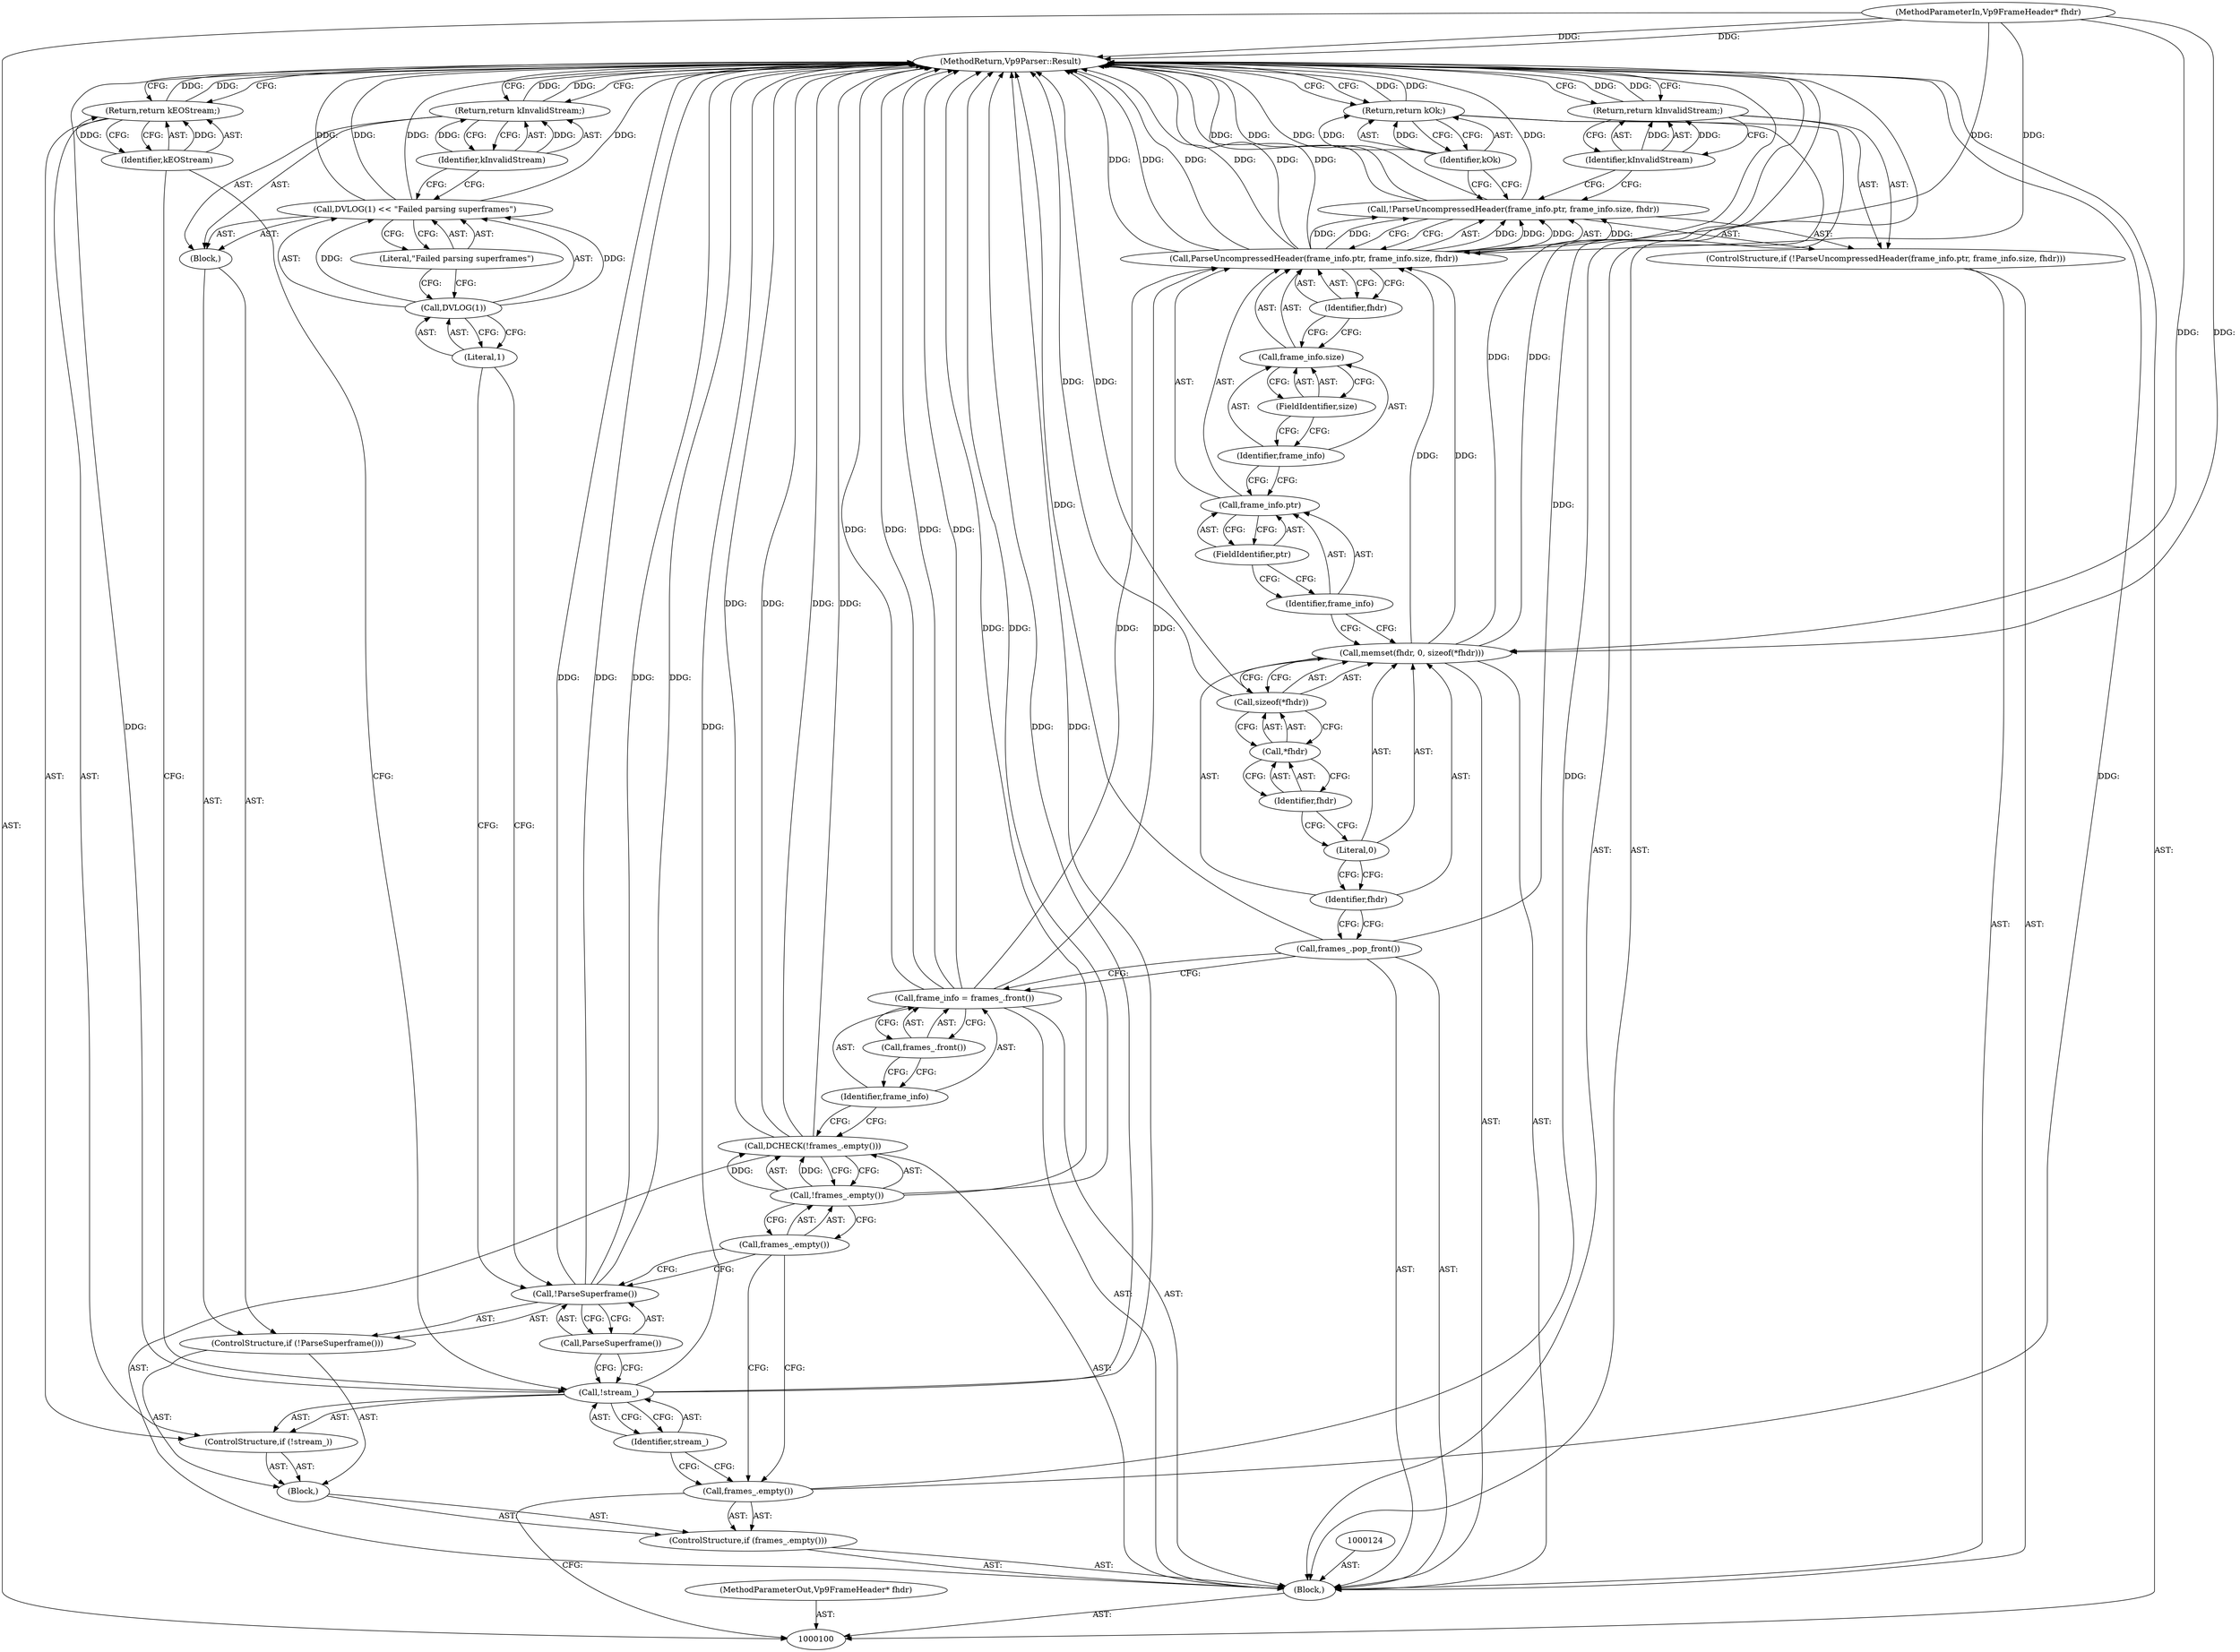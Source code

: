 digraph "1_Chrome_27c68f543e5eba779902447445dfb05ec3f5bf75_13" {
"1000149" [label="(MethodReturn,Vp9Parser::Result)"];
"1000101" [label="(MethodParameterIn,Vp9FrameHeader* fhdr)"];
"1000217" [label="(MethodParameterOut,Vp9FrameHeader* fhdr)"];
"1000102" [label="(Block,)"];
"1000123" [label="(Call,frames_.empty())"];
"1000121" [label="(Call,DCHECK(!frames_.empty()))"];
"1000122" [label="(Call,!frames_.empty())"];
"1000125" [label="(Call,frame_info = frames_.front())"];
"1000126" [label="(Identifier,frame_info)"];
"1000127" [label="(Call,frames_.front())"];
"1000128" [label="(Call,frames_.pop_front())"];
"1000130" [label="(Identifier,fhdr)"];
"1000131" [label="(Literal,0)"];
"1000132" [label="(Call,sizeof(*fhdr))"];
"1000133" [label="(Call,*fhdr)"];
"1000134" [label="(Identifier,fhdr)"];
"1000129" [label="(Call,memset(fhdr, 0, sizeof(*fhdr)))"];
"1000135" [label="(ControlStructure,if (!ParseUncompressedHeader(frame_info.ptr, frame_info.size, fhdr)))"];
"1000138" [label="(Call,frame_info.ptr)"];
"1000139" [label="(Identifier,frame_info)"];
"1000140" [label="(FieldIdentifier,ptr)"];
"1000141" [label="(Call,frame_info.size)"];
"1000142" [label="(Identifier,frame_info)"];
"1000143" [label="(FieldIdentifier,size)"];
"1000136" [label="(Call,!ParseUncompressedHeader(frame_info.ptr, frame_info.size, fhdr))"];
"1000144" [label="(Identifier,fhdr)"];
"1000137" [label="(Call,ParseUncompressedHeader(frame_info.ptr, frame_info.size, fhdr))"];
"1000146" [label="(Identifier,kInvalidStream)"];
"1000145" [label="(Return,return kInvalidStream;)"];
"1000147" [label="(Return,return kOk;)"];
"1000148" [label="(Identifier,kOk)"];
"1000103" [label="(ControlStructure,if (frames_.empty()))"];
"1000105" [label="(Block,)"];
"1000104" [label="(Call,frames_.empty())"];
"1000106" [label="(ControlStructure,if (!stream_))"];
"1000107" [label="(Call,!stream_)"];
"1000108" [label="(Identifier,stream_)"];
"1000110" [label="(Identifier,kEOStream)"];
"1000109" [label="(Return,return kEOStream;)"];
"1000114" [label="(Block,)"];
"1000111" [label="(ControlStructure,if (!ParseSuperframe()))"];
"1000112" [label="(Call,!ParseSuperframe())"];
"1000113" [label="(Call,ParseSuperframe())"];
"1000117" [label="(Literal,1)"];
"1000118" [label="(Literal,\"Failed parsing superframes\")"];
"1000115" [label="(Call,DVLOG(1) << \"Failed parsing superframes\")"];
"1000116" [label="(Call,DVLOG(1))"];
"1000120" [label="(Identifier,kInvalidStream)"];
"1000119" [label="(Return,return kInvalidStream;)"];
"1000149" -> "1000100"  [label="AST: "];
"1000149" -> "1000109"  [label="CFG: "];
"1000149" -> "1000119"  [label="CFG: "];
"1000149" -> "1000145"  [label="CFG: "];
"1000149" -> "1000147"  [label="CFG: "];
"1000145" -> "1000149"  [label="DDG: "];
"1000147" -> "1000149"  [label="DDG: "];
"1000119" -> "1000149"  [label="DDG: "];
"1000125" -> "1000149"  [label="DDG: "];
"1000125" -> "1000149"  [label="DDG: "];
"1000107" -> "1000149"  [label="DDG: "];
"1000107" -> "1000149"  [label="DDG: "];
"1000104" -> "1000149"  [label="DDG: "];
"1000115" -> "1000149"  [label="DDG: "];
"1000115" -> "1000149"  [label="DDG: "];
"1000136" -> "1000149"  [label="DDG: "];
"1000136" -> "1000149"  [label="DDG: "];
"1000122" -> "1000149"  [label="DDG: "];
"1000137" -> "1000149"  [label="DDG: "];
"1000137" -> "1000149"  [label="DDG: "];
"1000137" -> "1000149"  [label="DDG: "];
"1000129" -> "1000149"  [label="DDG: "];
"1000121" -> "1000149"  [label="DDG: "];
"1000121" -> "1000149"  [label="DDG: "];
"1000132" -> "1000149"  [label="DDG: "];
"1000112" -> "1000149"  [label="DDG: "];
"1000112" -> "1000149"  [label="DDG: "];
"1000101" -> "1000149"  [label="DDG: "];
"1000128" -> "1000149"  [label="DDG: "];
"1000109" -> "1000149"  [label="DDG: "];
"1000101" -> "1000100"  [label="AST: "];
"1000101" -> "1000149"  [label="DDG: "];
"1000101" -> "1000129"  [label="DDG: "];
"1000101" -> "1000137"  [label="DDG: "];
"1000217" -> "1000100"  [label="AST: "];
"1000102" -> "1000100"  [label="AST: "];
"1000103" -> "1000102"  [label="AST: "];
"1000121" -> "1000102"  [label="AST: "];
"1000124" -> "1000102"  [label="AST: "];
"1000125" -> "1000102"  [label="AST: "];
"1000128" -> "1000102"  [label="AST: "];
"1000129" -> "1000102"  [label="AST: "];
"1000135" -> "1000102"  [label="AST: "];
"1000147" -> "1000102"  [label="AST: "];
"1000123" -> "1000122"  [label="AST: "];
"1000123" -> "1000112"  [label="CFG: "];
"1000123" -> "1000104"  [label="CFG: "];
"1000122" -> "1000123"  [label="CFG: "];
"1000121" -> "1000102"  [label="AST: "];
"1000121" -> "1000122"  [label="CFG: "];
"1000122" -> "1000121"  [label="AST: "];
"1000126" -> "1000121"  [label="CFG: "];
"1000121" -> "1000149"  [label="DDG: "];
"1000121" -> "1000149"  [label="DDG: "];
"1000122" -> "1000121"  [label="DDG: "];
"1000122" -> "1000121"  [label="AST: "];
"1000122" -> "1000123"  [label="CFG: "];
"1000123" -> "1000122"  [label="AST: "];
"1000121" -> "1000122"  [label="CFG: "];
"1000122" -> "1000149"  [label="DDG: "];
"1000122" -> "1000121"  [label="DDG: "];
"1000125" -> "1000102"  [label="AST: "];
"1000125" -> "1000127"  [label="CFG: "];
"1000126" -> "1000125"  [label="AST: "];
"1000127" -> "1000125"  [label="AST: "];
"1000128" -> "1000125"  [label="CFG: "];
"1000125" -> "1000149"  [label="DDG: "];
"1000125" -> "1000149"  [label="DDG: "];
"1000125" -> "1000137"  [label="DDG: "];
"1000126" -> "1000125"  [label="AST: "];
"1000126" -> "1000121"  [label="CFG: "];
"1000127" -> "1000126"  [label="CFG: "];
"1000127" -> "1000125"  [label="AST: "];
"1000127" -> "1000126"  [label="CFG: "];
"1000125" -> "1000127"  [label="CFG: "];
"1000128" -> "1000102"  [label="AST: "];
"1000128" -> "1000125"  [label="CFG: "];
"1000130" -> "1000128"  [label="CFG: "];
"1000128" -> "1000149"  [label="DDG: "];
"1000130" -> "1000129"  [label="AST: "];
"1000130" -> "1000128"  [label="CFG: "];
"1000131" -> "1000130"  [label="CFG: "];
"1000131" -> "1000129"  [label="AST: "];
"1000131" -> "1000130"  [label="CFG: "];
"1000134" -> "1000131"  [label="CFG: "];
"1000132" -> "1000129"  [label="AST: "];
"1000132" -> "1000133"  [label="CFG: "];
"1000133" -> "1000132"  [label="AST: "];
"1000129" -> "1000132"  [label="CFG: "];
"1000132" -> "1000149"  [label="DDG: "];
"1000133" -> "1000132"  [label="AST: "];
"1000133" -> "1000134"  [label="CFG: "];
"1000134" -> "1000133"  [label="AST: "];
"1000132" -> "1000133"  [label="CFG: "];
"1000134" -> "1000133"  [label="AST: "];
"1000134" -> "1000131"  [label="CFG: "];
"1000133" -> "1000134"  [label="CFG: "];
"1000129" -> "1000102"  [label="AST: "];
"1000129" -> "1000132"  [label="CFG: "];
"1000130" -> "1000129"  [label="AST: "];
"1000131" -> "1000129"  [label="AST: "];
"1000132" -> "1000129"  [label="AST: "];
"1000139" -> "1000129"  [label="CFG: "];
"1000129" -> "1000149"  [label="DDG: "];
"1000101" -> "1000129"  [label="DDG: "];
"1000129" -> "1000137"  [label="DDG: "];
"1000135" -> "1000102"  [label="AST: "];
"1000136" -> "1000135"  [label="AST: "];
"1000145" -> "1000135"  [label="AST: "];
"1000138" -> "1000137"  [label="AST: "];
"1000138" -> "1000140"  [label="CFG: "];
"1000139" -> "1000138"  [label="AST: "];
"1000140" -> "1000138"  [label="AST: "];
"1000142" -> "1000138"  [label="CFG: "];
"1000139" -> "1000138"  [label="AST: "];
"1000139" -> "1000129"  [label="CFG: "];
"1000140" -> "1000139"  [label="CFG: "];
"1000140" -> "1000138"  [label="AST: "];
"1000140" -> "1000139"  [label="CFG: "];
"1000138" -> "1000140"  [label="CFG: "];
"1000141" -> "1000137"  [label="AST: "];
"1000141" -> "1000143"  [label="CFG: "];
"1000142" -> "1000141"  [label="AST: "];
"1000143" -> "1000141"  [label="AST: "];
"1000144" -> "1000141"  [label="CFG: "];
"1000142" -> "1000141"  [label="AST: "];
"1000142" -> "1000138"  [label="CFG: "];
"1000143" -> "1000142"  [label="CFG: "];
"1000143" -> "1000141"  [label="AST: "];
"1000143" -> "1000142"  [label="CFG: "];
"1000141" -> "1000143"  [label="CFG: "];
"1000136" -> "1000135"  [label="AST: "];
"1000136" -> "1000137"  [label="CFG: "];
"1000137" -> "1000136"  [label="AST: "];
"1000146" -> "1000136"  [label="CFG: "];
"1000148" -> "1000136"  [label="CFG: "];
"1000136" -> "1000149"  [label="DDG: "];
"1000136" -> "1000149"  [label="DDG: "];
"1000137" -> "1000136"  [label="DDG: "];
"1000137" -> "1000136"  [label="DDG: "];
"1000137" -> "1000136"  [label="DDG: "];
"1000144" -> "1000137"  [label="AST: "];
"1000144" -> "1000141"  [label="CFG: "];
"1000137" -> "1000144"  [label="CFG: "];
"1000137" -> "1000136"  [label="AST: "];
"1000137" -> "1000144"  [label="CFG: "];
"1000138" -> "1000137"  [label="AST: "];
"1000141" -> "1000137"  [label="AST: "];
"1000144" -> "1000137"  [label="AST: "];
"1000136" -> "1000137"  [label="CFG: "];
"1000137" -> "1000149"  [label="DDG: "];
"1000137" -> "1000149"  [label="DDG: "];
"1000137" -> "1000149"  [label="DDG: "];
"1000137" -> "1000136"  [label="DDG: "];
"1000137" -> "1000136"  [label="DDG: "];
"1000137" -> "1000136"  [label="DDG: "];
"1000125" -> "1000137"  [label="DDG: "];
"1000129" -> "1000137"  [label="DDG: "];
"1000101" -> "1000137"  [label="DDG: "];
"1000146" -> "1000145"  [label="AST: "];
"1000146" -> "1000136"  [label="CFG: "];
"1000145" -> "1000146"  [label="CFG: "];
"1000146" -> "1000145"  [label="DDG: "];
"1000145" -> "1000135"  [label="AST: "];
"1000145" -> "1000146"  [label="CFG: "];
"1000146" -> "1000145"  [label="AST: "];
"1000149" -> "1000145"  [label="CFG: "];
"1000145" -> "1000149"  [label="DDG: "];
"1000146" -> "1000145"  [label="DDG: "];
"1000147" -> "1000102"  [label="AST: "];
"1000147" -> "1000148"  [label="CFG: "];
"1000148" -> "1000147"  [label="AST: "];
"1000149" -> "1000147"  [label="CFG: "];
"1000147" -> "1000149"  [label="DDG: "];
"1000148" -> "1000147"  [label="DDG: "];
"1000148" -> "1000147"  [label="AST: "];
"1000148" -> "1000136"  [label="CFG: "];
"1000147" -> "1000148"  [label="CFG: "];
"1000148" -> "1000147"  [label="DDG: "];
"1000103" -> "1000102"  [label="AST: "];
"1000104" -> "1000103"  [label="AST: "];
"1000105" -> "1000103"  [label="AST: "];
"1000105" -> "1000103"  [label="AST: "];
"1000106" -> "1000105"  [label="AST: "];
"1000111" -> "1000105"  [label="AST: "];
"1000104" -> "1000103"  [label="AST: "];
"1000104" -> "1000100"  [label="CFG: "];
"1000108" -> "1000104"  [label="CFG: "];
"1000123" -> "1000104"  [label="CFG: "];
"1000104" -> "1000149"  [label="DDG: "];
"1000106" -> "1000105"  [label="AST: "];
"1000107" -> "1000106"  [label="AST: "];
"1000109" -> "1000106"  [label="AST: "];
"1000107" -> "1000106"  [label="AST: "];
"1000107" -> "1000108"  [label="CFG: "];
"1000108" -> "1000107"  [label="AST: "];
"1000110" -> "1000107"  [label="CFG: "];
"1000113" -> "1000107"  [label="CFG: "];
"1000107" -> "1000149"  [label="DDG: "];
"1000107" -> "1000149"  [label="DDG: "];
"1000108" -> "1000107"  [label="AST: "];
"1000108" -> "1000104"  [label="CFG: "];
"1000107" -> "1000108"  [label="CFG: "];
"1000110" -> "1000109"  [label="AST: "];
"1000110" -> "1000107"  [label="CFG: "];
"1000109" -> "1000110"  [label="CFG: "];
"1000110" -> "1000109"  [label="DDG: "];
"1000109" -> "1000106"  [label="AST: "];
"1000109" -> "1000110"  [label="CFG: "];
"1000110" -> "1000109"  [label="AST: "];
"1000149" -> "1000109"  [label="CFG: "];
"1000109" -> "1000149"  [label="DDG: "];
"1000110" -> "1000109"  [label="DDG: "];
"1000114" -> "1000111"  [label="AST: "];
"1000115" -> "1000114"  [label="AST: "];
"1000119" -> "1000114"  [label="AST: "];
"1000111" -> "1000105"  [label="AST: "];
"1000112" -> "1000111"  [label="AST: "];
"1000114" -> "1000111"  [label="AST: "];
"1000112" -> "1000111"  [label="AST: "];
"1000112" -> "1000113"  [label="CFG: "];
"1000113" -> "1000112"  [label="AST: "];
"1000117" -> "1000112"  [label="CFG: "];
"1000123" -> "1000112"  [label="CFG: "];
"1000112" -> "1000149"  [label="DDG: "];
"1000112" -> "1000149"  [label="DDG: "];
"1000113" -> "1000112"  [label="AST: "];
"1000113" -> "1000107"  [label="CFG: "];
"1000112" -> "1000113"  [label="CFG: "];
"1000117" -> "1000116"  [label="AST: "];
"1000117" -> "1000112"  [label="CFG: "];
"1000116" -> "1000117"  [label="CFG: "];
"1000118" -> "1000115"  [label="AST: "];
"1000118" -> "1000116"  [label="CFG: "];
"1000115" -> "1000118"  [label="CFG: "];
"1000115" -> "1000114"  [label="AST: "];
"1000115" -> "1000118"  [label="CFG: "];
"1000116" -> "1000115"  [label="AST: "];
"1000118" -> "1000115"  [label="AST: "];
"1000120" -> "1000115"  [label="CFG: "];
"1000115" -> "1000149"  [label="DDG: "];
"1000115" -> "1000149"  [label="DDG: "];
"1000116" -> "1000115"  [label="DDG: "];
"1000116" -> "1000115"  [label="AST: "];
"1000116" -> "1000117"  [label="CFG: "];
"1000117" -> "1000116"  [label="AST: "];
"1000118" -> "1000116"  [label="CFG: "];
"1000116" -> "1000115"  [label="DDG: "];
"1000120" -> "1000119"  [label="AST: "];
"1000120" -> "1000115"  [label="CFG: "];
"1000119" -> "1000120"  [label="CFG: "];
"1000120" -> "1000119"  [label="DDG: "];
"1000119" -> "1000114"  [label="AST: "];
"1000119" -> "1000120"  [label="CFG: "];
"1000120" -> "1000119"  [label="AST: "];
"1000149" -> "1000119"  [label="CFG: "];
"1000119" -> "1000149"  [label="DDG: "];
"1000120" -> "1000119"  [label="DDG: "];
}
